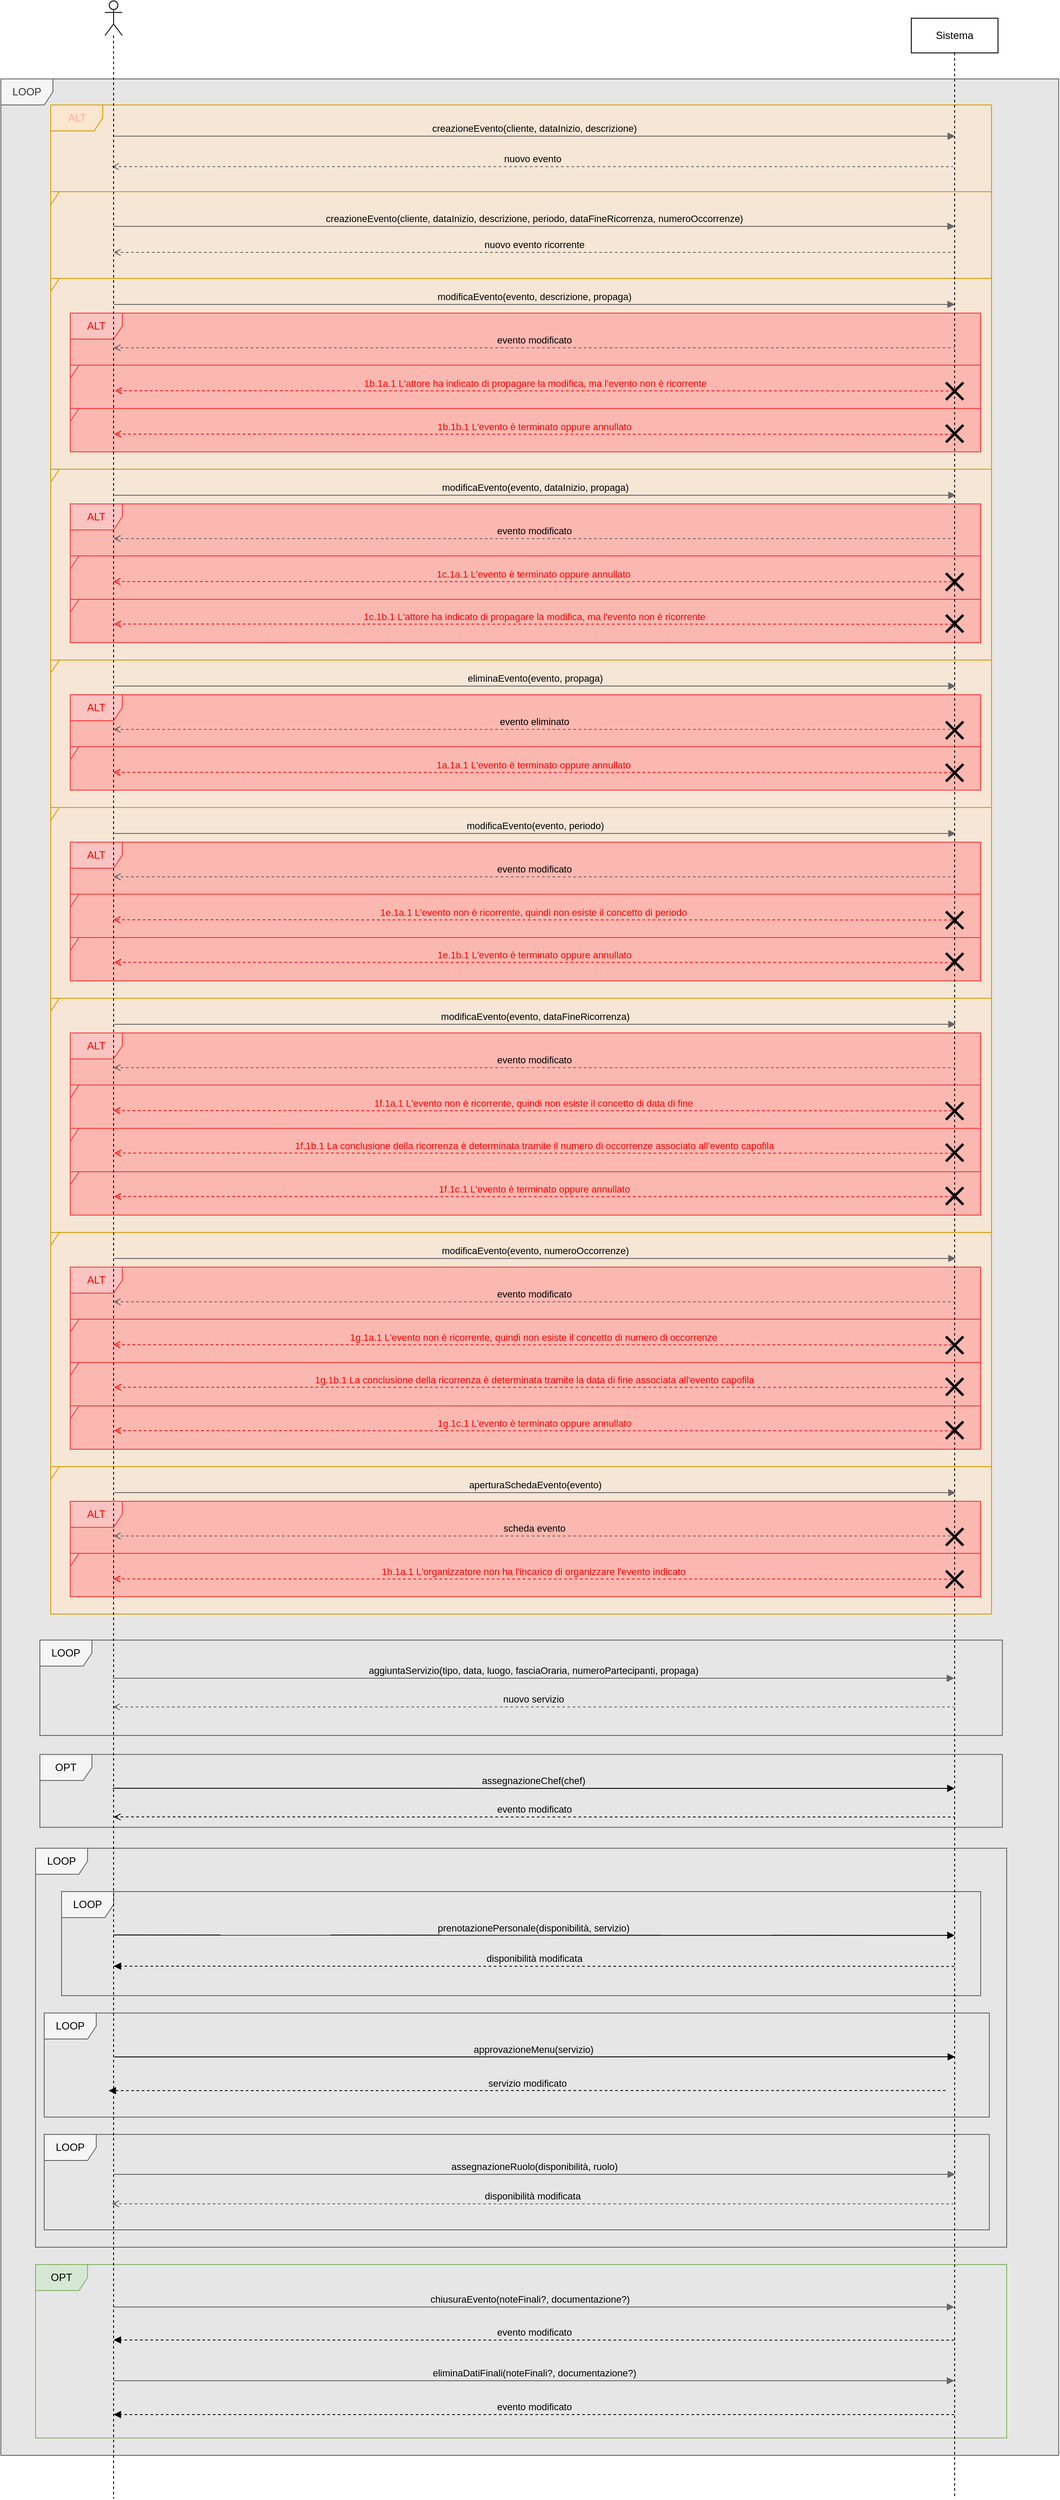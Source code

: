 <mxfile version="18.0.6" type="device"><diagram name="Page-1" id="f5A6CDPiya6YqWZAvQuT"><mxGraphModel dx="2253" dy="791" grid="1" gridSize="10" guides="1" tooltips="1" connect="1" arrows="1" fold="1" page="1" pageScale="1" pageWidth="827" pageHeight="1169" math="0" shadow="0"><root><mxCell id="0"/><mxCell id="1" parent="0"/><mxCell id="V9Zji4bQbhxNTY3Ddyu--33" value="LOOP" style="shape=umlFrame;whiteSpace=wrap;html=1;pointerEvents=0;fillColor=#F5F5F5;strokeColor=#666666;fontColor=#333333;swimlaneFillColor=#E6E6E6;" parent="1" vertex="1"><mxGeometry x="-340" y="260" width="1220" height="2740" as="geometry"/></mxCell><mxCell id="V9Zji4bQbhxNTY3Ddyu--34" value="" style="group" parent="1" vertex="1" connectable="0"><mxGeometry x="-275" y="270" width="1060" height="88.081" as="geometry"/></mxCell><mxCell id="V9Zji4bQbhxNTY3Ddyu--35" value="LOOP" style="shape=umlFrame;whiteSpace=wrap;html=1;pointerEvents=0;fillColor=#F5F5F5;strokeColor=#666666;swimlaneFillColor=#E6E6E6;" parent="1" vertex="1"><mxGeometry x="-300" y="2300" width="1120" height="460" as="geometry"/></mxCell><mxCell id="V9Zji4bQbhxNTY3Ddyu--36" value="" style="group" parent="1" vertex="1" connectable="0"><mxGeometry x="-295" y="2060" width="1110" height="110" as="geometry"/></mxCell><mxCell id="V9Zji4bQbhxNTY3Ddyu--37" value="LOOP" style="shape=umlFrame;whiteSpace=wrap;html=1;pointerEvents=0;fillColor=#F5F5F5;strokeColor=#666666;swimlaneFillColor=#E6E6E6;gradientColor=none;shadow=0;" parent="V9Zji4bQbhxNTY3Ddyu--36" vertex="1"><mxGeometry width="1110" height="110" as="geometry"/></mxCell><mxCell id="V9Zji4bQbhxNTY3Ddyu--38" value="LOOP" style="shape=umlFrame;whiteSpace=wrap;html=1;pointerEvents=0;fillColor=#F5F5F5;strokeColor=#666666;" parent="1" vertex="1"><mxGeometry x="-270" y="2350" width="1060" height="120" as="geometry"/></mxCell><mxCell id="V9Zji4bQbhxNTY3Ddyu--39" value="OPT" style="shape=umlFrame;whiteSpace=wrap;html=1;pointerEvents=0;fillColor=#F5F5F5;strokeColor=#666666;swimlaneFillColor=#E6E6E6;" parent="1" vertex="1"><mxGeometry x="-295" y="2191.92" width="1110" height="84" as="geometry"/></mxCell><mxCell id="V9Zji4bQbhxNTY3Ddyu--40" value="OPT" style="shape=umlFrame;whiteSpace=wrap;html=1;pointerEvents=0;fillColor=#D5E8D4;strokeColor=#82B366;swimlaneFillColor=none;" parent="1" vertex="1"><mxGeometry x="-300" y="2780" width="1120" height="200" as="geometry"/></mxCell><mxCell id="V9Zji4bQbhxNTY3Ddyu--41" value="LOOP" style="shape=umlFrame;whiteSpace=wrap;html=1;pointerEvents=0;fillColor=#F5F5F5;strokeColor=#666666;swimlaneFillColor=#E6E6E6;" parent="1" vertex="1"><mxGeometry x="-290" y="2490" width="1090" height="120" as="geometry"/></mxCell><mxCell id="V9Zji4bQbhxNTY3Ddyu--42" value="approvazioneMenu(servizio)" style="html=1;verticalAlign=bottom;endArrow=block;edgeStyle=elbowEdgeStyle;elbow=vertical;curved=0;rounded=0;labelBackgroundColor=none;exitX=0.5;exitY=0.483;exitDx=0;exitDy=0;exitPerimeter=0;" parent="1" edge="1"><mxGeometry x="-0.003" relative="1" as="geometry"><mxPoint x="-209" y="2540.65" as="sourcePoint"/><Array as="points"/><mxPoint x="760.5" y="2539.999" as="targetPoint"/><mxPoint as="offset"/></mxGeometry></mxCell><mxCell id="V9Zji4bQbhxNTY3Ddyu--43" value="servizio modificato" style="html=1;verticalAlign=bottom;endArrow=block;edgeStyle=elbowEdgeStyle;elbow=vertical;curved=0;rounded=0;labelBackgroundColor=none;dashed=1;" parent="1" edge="1"><mxGeometry relative="1" as="geometry"><mxPoint x="749.455" y="2579.364" as="sourcePoint"/><mxPoint x="-215.833" y="2579.333" as="targetPoint"/><Array as="points"/></mxGeometry></mxCell><mxCell id="V9Zji4bQbhxNTY3Ddyu--44" value="LOOP" style="shape=umlFrame;whiteSpace=wrap;html=1;pointerEvents=0;fillColor=#F5F5F5;strokeColor=#666666;swimlaneFillColor=#E6E6E6;" parent="1" vertex="1"><mxGeometry x="-290" y="2630" width="1090" height="110" as="geometry"/></mxCell><mxCell id="V9Zji4bQbhxNTY3Ddyu--45" value="disponibilità modificata" style="html=1;verticalAlign=bottom;endArrow=none;edgeStyle=elbowEdgeStyle;elbow=vertical;curved=0;rounded=0;startArrow=open;startFill=0;endFill=0;movable=1;resizable=1;rotatable=1;deletable=1;editable=1;locked=0;connectable=1;dashed=1;labelBackgroundColor=none;strokeColor=#666666;" parent="1" edge="1"><mxGeometry width="80" relative="1" as="geometry"><mxPoint x="-211.833" y="2710.004" as="sourcePoint"/><mxPoint x="758.5" y="2710.004" as="targetPoint"/><Array as="points"><mxPoint x="269.283" y="2710.004"/></Array></mxGeometry></mxCell><mxCell id="V9Zji4bQbhxNTY3Ddyu--46" value="ALT" style="shape=umlFrame;whiteSpace=wrap;html=1;fontColor=#FFA89E;swimlaneFillColor=#FFE6CC;fillColor=#ffe6cc;strokeColor=#d79b00;fillOpacity=60;" parent="1" vertex="1"><mxGeometry x="-282.5" y="290" width="1085" height="100" as="geometry"/></mxCell><mxCell id="V9Zji4bQbhxNTY3Ddyu--47" value="" style="shape=umlFrame;whiteSpace=wrap;html=1;fontColor=#FFA89E;swimlaneFillColor=#FFE6CC;fillColor=#ffe6cc;strokeColor=#d79b00;fillOpacity=60;width=10;height=15;" parent="1" vertex="1"><mxGeometry x="-282.5" y="390" width="1085" height="100" as="geometry"/></mxCell><mxCell id="V9Zji4bQbhxNTY3Ddyu--48" value="chiusuraEvento(noteFinali?, documentazione?)" style="html=1;verticalAlign=bottom;endArrow=block;edgeStyle=elbowEdgeStyle;elbow=vertical;curved=0;rounded=0;movable=1;resizable=1;rotatable=1;deletable=1;editable=1;locked=0;connectable=1;strokeColor=#666666;labelBackgroundColor=none;" parent="1" edge="1"><mxGeometry x="-0.01" width="80" relative="1" as="geometry"><mxPoint x="-210" y="2829.0" as="sourcePoint"/><mxPoint x="759.5" y="2829.25" as="targetPoint"/><mxPoint as="offset"/></mxGeometry></mxCell><mxCell id="V9Zji4bQbhxNTY3Ddyu--49" value="eliminaDatiFinali(noteFinali?, documentazione?)" style="html=1;verticalAlign=bottom;endArrow=block;edgeStyle=elbowEdgeStyle;elbow=vertical;curved=0;rounded=0;movable=1;resizable=1;rotatable=1;deletable=1;editable=1;locked=0;connectable=1;strokeColor=#666666;labelBackgroundColor=none;" parent="1" edge="1"><mxGeometry width="80" relative="1" as="geometry"><mxPoint x="-210" y="2914.0" as="sourcePoint"/><mxPoint x="759.5" y="2914.25" as="targetPoint"/></mxGeometry></mxCell><mxCell id="V9Zji4bQbhxNTY3Ddyu--60" value="aggiuntaServizio(tipo, data, luogo, fasciaOraria, numeroPartecipanti, propaga)" style="html=1;verticalAlign=bottom;endArrow=block;edgeStyle=elbowEdgeStyle;elbow=vertical;curved=0;rounded=0;strokeColor=#666666;labelBackgroundColor=none;" parent="1" edge="1"><mxGeometry width="80" relative="1" as="geometry"><mxPoint x="-210.75" y="2104.04" as="sourcePoint"/><mxPoint x="759.5" y="2104.04" as="targetPoint"/><Array as="points"><mxPoint x="200" y="2104.04"/><mxPoint x="360" y="2082.02"/><mxPoint x="291.14" y="2126.061"/></Array></mxGeometry></mxCell><mxCell id="V9Zji4bQbhxNTY3Ddyu--61" value="nuovo servizio" style="html=1;verticalAlign=bottom;endArrow=none;edgeStyle=elbowEdgeStyle;elbow=vertical;curved=0;rounded=0;startArrow=open;startFill=0;endFill=0;dashed=1;labelBackgroundColor=none;strokeColor=#666666;" parent="1" edge="1"><mxGeometry width="80" relative="1" as="geometry"><mxPoint x="-210.75" y="2137.071" as="sourcePoint"/><mxPoint x="759.5" y="2137.071" as="targetPoint"/><Array as="points"><mxPoint x="190" y="2137.071"/><mxPoint x="260" y="2115.051"/></Array></mxGeometry></mxCell><mxCell id="V9Zji4bQbhxNTY3Ddyu--62" value="evento modificato" style="html=1;verticalAlign=bottom;endArrow=none;edgeStyle=elbowEdgeStyle;elbow=vertical;curved=0;rounded=0;startArrow=open;startFill=0;endFill=0;dashed=1;labelBackgroundColor=none;" parent="1" edge="1"><mxGeometry width="80" relative="1" as="geometry"><mxPoint x="-210" y="2263.92" as="sourcePoint"/><mxPoint x="760" y="2263.925" as="targetPoint"/><Array as="points"><mxPoint x="270" y="2263.985"/></Array></mxGeometry></mxCell><mxCell id="V9Zji4bQbhxNTY3Ddyu--63" value="assegnazioneChef(chef)" style="html=1;verticalAlign=bottom;endArrow=block;edgeStyle=elbowEdgeStyle;elbow=vertical;curved=0;rounded=0;labelBackgroundColor=none;" parent="1" edge="1"><mxGeometry x="-0.0" width="80" relative="1" as="geometry"><mxPoint x="-211" y="2230.92" as="sourcePoint"/><mxPoint x="760" y="2230.92" as="targetPoint"/><Array as="points"><mxPoint x="360" y="2230.955"/><mxPoint x="291.14" y="2274.996"/></Array><mxPoint as="offset"/></mxGeometry></mxCell><mxCell id="V9Zji4bQbhxNTY3Ddyu--66" value="prenotazionePersonale(disponibilità, servizio)" style="html=1;verticalAlign=bottom;endArrow=block;edgeStyle=elbowEdgeStyle;elbow=vertical;curved=0;rounded=0;labelBackgroundColor=none;" parent="1" edge="1"><mxGeometry x="-0.003" relative="1" as="geometry"><mxPoint x="-210" y="2400.0" as="sourcePoint"/><Array as="points"/><mxPoint x="760" y="2401" as="targetPoint"/><mxPoint as="offset"/></mxGeometry></mxCell><mxCell id="V9Zji4bQbhxNTY3Ddyu--67" value="disponibilità modificata" style="html=1;verticalAlign=bottom;endArrow=block;edgeStyle=elbowEdgeStyle;elbow=vertical;curved=0;rounded=0;labelBackgroundColor=none;dashed=1;" parent="1" edge="1"><mxGeometry relative="1" as="geometry"><mxPoint x="759.5" y="2436.193" as="sourcePoint"/><mxPoint x="-209.902" y="2436.0" as="targetPoint"/></mxGeometry></mxCell><mxCell id="V9Zji4bQbhxNTY3Ddyu--68" value="assegnazioneRuolo(disponibilità, ruolo)" style="html=1;verticalAlign=bottom;endArrow=block;edgeStyle=elbowEdgeStyle;elbow=vertical;curved=0;rounded=0;movable=1;resizable=1;rotatable=1;deletable=1;editable=1;locked=0;connectable=1;strokeColor=#666666;labelBackgroundColor=none;" parent="1" edge="1"><mxGeometry width="80" relative="1" as="geometry"><mxPoint x="-209.75" y="2676.04" as="sourcePoint"/><mxPoint x="760.5" y="2676.04" as="targetPoint"/><Array as="points"><mxPoint x="363.83" y="2676.04"/><mxPoint x="293.021" y="2722.08"/></Array></mxGeometry></mxCell><mxCell id="V9Zji4bQbhxNTY3Ddyu--70" value="creazioneEvento(cliente, dataInizio, descrizione)" style="html=1;verticalAlign=bottom;endArrow=block;edgeStyle=elbowEdgeStyle;elbow=vertical;curved=0;rounded=0;strokeColor=#666666;labelBackgroundColor=none;" parent="1" edge="1"><mxGeometry width="80" relative="1" as="geometry"><mxPoint x="-209.75" y="326.03" as="sourcePoint"/><mxPoint x="760.5" y="326.03" as="targetPoint"/><Array as="points"><mxPoint x="486" y="326.03"/><mxPoint x="-224" y="293"/></Array></mxGeometry></mxCell><mxCell id="V9Zji4bQbhxNTY3Ddyu--71" value="nuovo evento" style="html=1;verticalAlign=bottom;endArrow=none;edgeStyle=elbowEdgeStyle;elbow=vertical;curved=0;rounded=0;startArrow=open;startFill=0;endFill=0;dashed=1;strokeColor=#666666;labelBackgroundColor=none;" parent="1" edge="1"><mxGeometry width="80" relative="1" as="geometry"><mxPoint x="-212.12" y="361.081" as="sourcePoint"/><mxPoint x="758.13" y="361.081" as="targetPoint"/><Array as="points"><mxPoint x="483.63" y="361.081"/><mxPoint x="273.63" y="339.06"/></Array></mxGeometry></mxCell><mxCell id="V9Zji4bQbhxNTY3Ddyu--73" value="evento modificato" style="html=1;verticalAlign=bottom;endArrow=block;edgeStyle=elbowEdgeStyle;elbow=vertical;curved=0;rounded=0;labelBackgroundColor=none;dashed=1;" parent="1" edge="1"><mxGeometry relative="1" as="geometry"><mxPoint x="759.5" y="2867.25" as="sourcePoint"/><mxPoint x="-210" y="2867" as="targetPoint"/></mxGeometry></mxCell><mxCell id="V9Zji4bQbhxNTY3Ddyu--74" value="evento modificato" style="html=1;verticalAlign=bottom;endArrow=block;edgeStyle=elbowEdgeStyle;elbow=vertical;curved=0;rounded=0;labelBackgroundColor=none;dashed=1;" parent="1" edge="1"><mxGeometry relative="1" as="geometry"><mxPoint x="759.5" y="2953" as="sourcePoint"/><mxPoint x="-210" y="2953.25" as="targetPoint"/><Array as="points"><mxPoint x="730" y="2953"/></Array></mxGeometry></mxCell><mxCell id="V9Zji4bQbhxNTY3Ddyu--75" value="creazioneEvento(cliente, dataInizio, descrizione, periodo, dataFineRicorrenza, numeroOccorrenze)" style="html=1;verticalAlign=bottom;endArrow=block;edgeStyle=elbowEdgeStyle;elbow=vertical;curved=0;rounded=0;strokeColor=#666666;labelBackgroundColor=none;" parent="1" edge="1"><mxGeometry width="80" relative="1" as="geometry"><mxPoint x="-210" y="430.0" as="sourcePoint"/><mxPoint x="760.25" y="430.0" as="targetPoint"/><Array as="points"><mxPoint x="485.75" y="430.0"/><mxPoint x="-224.25" y="396.97"/></Array></mxGeometry></mxCell><mxCell id="V9Zji4bQbhxNTY3Ddyu--76" value="nuovo evento ricorrente" style="html=1;verticalAlign=bottom;endArrow=none;edgeStyle=elbowEdgeStyle;elbow=vertical;curved=0;rounded=0;startArrow=open;startFill=0;endFill=0;dashed=1;strokeColor=#666666;labelBackgroundColor=none;" parent="1" edge="1"><mxGeometry width="80" relative="1" as="geometry"><mxPoint x="-210.0" y="460.001" as="sourcePoint"/><mxPoint x="760.25" y="460.001" as="targetPoint"/><Array as="points"><mxPoint x="485.75" y="460.001"/><mxPoint x="275.75" y="437.98"/></Array></mxGeometry></mxCell><mxCell id="V9Zji4bQbhxNTY3Ddyu--77" value="" style="shape=umlFrame;whiteSpace=wrap;html=1;fontColor=#FFA89E;swimlaneFillColor=#FFE6CC;fillColor=#ffe6cc;strokeColor=#d79b00;fillOpacity=60;width=10;height=15;" parent="1" vertex="1"><mxGeometry x="-282.5" y="490" width="1085" height="220" as="geometry"/></mxCell><mxCell id="V9Zji4bQbhxNTY3Ddyu--78" value="modificaEvento(evento, descrizione, propaga)" style="html=1;verticalAlign=bottom;endArrow=block;edgeStyle=elbowEdgeStyle;elbow=vertical;curved=0;rounded=0;strokeColor=#666666;labelBackgroundColor=none;" parent="1" edge="1"><mxGeometry width="80" relative="1" as="geometry"><mxPoint x="-210.0" y="520.0" as="sourcePoint"/><mxPoint x="760.25" y="520.0" as="targetPoint"/><Array as="points"><mxPoint x="485.75" y="520.0"/><mxPoint x="-224.25" y="486.97"/></Array></mxGeometry></mxCell><mxCell id="V9Zji4bQbhxNTY3Ddyu--50" value="" style="group" parent="1" vertex="1" connectable="0"><mxGeometry x="-260" y="530" width="1050" height="110" as="geometry"/></mxCell><mxCell id="V9Zji4bQbhxNTY3Ddyu--51" value="ALT" style="shape=umlFrame;whiteSpace=wrap;html=1;swimlaneFillColor=#FF9999;fillColor=#f8cecc;strokeColor=#FF3333;fillOpacity=60;fontColor=#FF0000;" parent="V9Zji4bQbhxNTY3Ddyu--50" vertex="1"><mxGeometry width="1050" height="60" as="geometry"/></mxCell><mxCell id="V9Zji4bQbhxNTY3Ddyu--53" value="" style="shape=umlFrame;whiteSpace=wrap;html=1;swimlaneFillColor=#FF9999;fillColor=#f8cecc;strokeColor=#FF3333;fillOpacity=60;fontColor=#FF0000;width=10;height=15;" parent="V9Zji4bQbhxNTY3Ddyu--50" vertex="1"><mxGeometry y="60" width="1050" height="50" as="geometry"/></mxCell><mxCell id="V9Zji4bQbhxNTY3Ddyu--79" value="evento modificato" style="html=1;verticalAlign=bottom;endArrow=none;edgeStyle=elbowEdgeStyle;elbow=vertical;curved=0;rounded=0;startArrow=open;startFill=0;endFill=0;dashed=1;strokeColor=#666666;labelBackgroundColor=none;" parent="V9Zji4bQbhxNTY3Ddyu--50" edge="1"><mxGeometry width="80" relative="1" as="geometry"><mxPoint x="50.0" y="40.001" as="sourcePoint"/><mxPoint x="1020.25" y="40.001" as="targetPoint"/><Array as="points"><mxPoint x="745.75" y="40.001"/><mxPoint x="535.75" y="17.98"/></Array></mxGeometry></mxCell><mxCell id="V9Zji4bQbhxNTY3Ddyu--59" value="" style="shape=umlDestroy;whiteSpace=wrap;html=1;strokeWidth=3;targetShapes=umlLifeline;" parent="V9Zji4bQbhxNTY3Ddyu--50" vertex="1"><mxGeometry x="1010" y="80" width="20" height="20" as="geometry"/></mxCell><mxCell id="V9Zji4bQbhxNTY3Ddyu--81" value="1b.1a.1 L'attore ha indicato di propagare la modifica, ma l'evento non è ricorrente" style="html=1;verticalAlign=bottom;endArrow=open;edgeStyle=elbowEdgeStyle;elbow=vertical;curved=0;rounded=0;labelBackgroundColor=none;dashed=1;strokeColor=#FF0000;fontColor=#FF0000;endFill=0;exitX=0.343;exitY=0.536;exitDx=0;exitDy=0;exitPerimeter=0;" parent="1" edge="1"><mxGeometry relative="1" as="geometry"><mxPoint x="758.86" y="619.72" as="sourcePoint"/><mxPoint x="-208.3" y="619.6" as="targetPoint"/></mxGeometry></mxCell><mxCell id="V9Zji4bQbhxNTY3Ddyu--82" value="" style="shape=umlFrame;whiteSpace=wrap;html=1;swimlaneFillColor=#FF9999;fillColor=#f8cecc;strokeColor=#FF3333;fillOpacity=60;fontColor=#FF0000;width=10;height=15;" parent="1" vertex="1"><mxGeometry x="-260" y="640" width="1050" height="50" as="geometry"/></mxCell><mxCell id="V9Zji4bQbhxNTY3Ddyu--83" value="1b.1b.1 L'evento è terminato oppure annullato" style="html=1;verticalAlign=bottom;endArrow=open;edgeStyle=elbowEdgeStyle;elbow=vertical;curved=0;rounded=0;labelBackgroundColor=none;dashed=1;strokeColor=#FF0000;fontColor=#FF0000;endFill=0;exitX=0.343;exitY=0.536;exitDx=0;exitDy=0;exitPerimeter=0;" parent="1" edge="1"><mxGeometry relative="1" as="geometry"><mxPoint x="757.86" y="669.72" as="sourcePoint"/><mxPoint x="-209.3" y="669.6" as="targetPoint"/></mxGeometry></mxCell><mxCell id="V9Zji4bQbhxNTY3Ddyu--84" value="" style="shape=umlFrame;whiteSpace=wrap;html=1;fontColor=#FFA89E;swimlaneFillColor=#FFE6CC;fillColor=#ffe6cc;strokeColor=#d79b00;fillOpacity=60;width=10;height=15;" parent="1" vertex="1"><mxGeometry x="-282.5" y="710" width="1085" height="220" as="geometry"/></mxCell><mxCell id="V9Zji4bQbhxNTY3Ddyu--85" value="modificaEvento(evento, dataInizio, propaga)" style="html=1;verticalAlign=bottom;endArrow=block;edgeStyle=elbowEdgeStyle;elbow=vertical;curved=0;rounded=0;strokeColor=#666666;labelBackgroundColor=none;" parent="1" edge="1"><mxGeometry width="80" relative="1" as="geometry"><mxPoint x="-209.0" y="740.0" as="sourcePoint"/><mxPoint x="761.25" y="740.0" as="targetPoint"/><Array as="points"><mxPoint x="486.75" y="740.0"/><mxPoint x="-223.25" y="706.97"/></Array></mxGeometry></mxCell><mxCell id="V9Zji4bQbhxNTY3Ddyu--86" value="" style="group" parent="1" vertex="1" connectable="0"><mxGeometry x="-260" y="750" width="1050" height="110" as="geometry"/></mxCell><mxCell id="V9Zji4bQbhxNTY3Ddyu--87" value="ALT" style="shape=umlFrame;whiteSpace=wrap;html=1;swimlaneFillColor=#FF9999;fillColor=#f8cecc;strokeColor=#FF3333;fillOpacity=60;fontColor=#FF0000;" parent="V9Zji4bQbhxNTY3Ddyu--86" vertex="1"><mxGeometry width="1050" height="60" as="geometry"/></mxCell><mxCell id="V9Zji4bQbhxNTY3Ddyu--88" value="" style="shape=umlFrame;whiteSpace=wrap;html=1;swimlaneFillColor=#FF9999;fillColor=#f8cecc;strokeColor=#FF3333;fillOpacity=60;fontColor=#FF0000;width=10;height=15;" parent="V9Zji4bQbhxNTY3Ddyu--86" vertex="1"><mxGeometry y="60" width="1050" height="50" as="geometry"/></mxCell><mxCell id="V9Zji4bQbhxNTY3Ddyu--89" value="evento modificato" style="html=1;verticalAlign=bottom;endArrow=none;edgeStyle=elbowEdgeStyle;elbow=vertical;curved=0;rounded=0;startArrow=open;startFill=0;endFill=0;dashed=1;strokeColor=#666666;labelBackgroundColor=none;" parent="V9Zji4bQbhxNTY3Ddyu--86" edge="1"><mxGeometry width="80" relative="1" as="geometry"><mxPoint x="50.0" y="40.001" as="sourcePoint"/><mxPoint x="1020.25" y="40.001" as="targetPoint"/><Array as="points"><mxPoint x="745.75" y="40.001"/><mxPoint x="535.75" y="17.98"/></Array></mxGeometry></mxCell><mxCell id="V9Zji4bQbhxNTY3Ddyu--91" value="" style="shape=umlDestroy;whiteSpace=wrap;html=1;strokeWidth=3;targetShapes=umlLifeline;" parent="1" vertex="1"><mxGeometry x="750" y="659" width="20" height="20" as="geometry"/></mxCell><mxCell id="V9Zji4bQbhxNTY3Ddyu--92" value="1c.1a.1 L'evento è terminato oppure annullato" style="html=1;verticalAlign=bottom;endArrow=open;edgeStyle=elbowEdgeStyle;elbow=vertical;curved=0;rounded=0;labelBackgroundColor=none;dashed=1;strokeColor=#FF0000;fontColor=#FF0000;endFill=0;exitX=0.343;exitY=0.536;exitDx=0;exitDy=0;exitPerimeter=0;" parent="1" edge="1"><mxGeometry relative="1" as="geometry"><mxPoint x="756.86" y="839.72" as="sourcePoint"/><mxPoint x="-210.3" y="839.6" as="targetPoint"/></mxGeometry></mxCell><mxCell id="V9Zji4bQbhxNTY3Ddyu--93" value="" style="shape=umlFrame;whiteSpace=wrap;html=1;swimlaneFillColor=#FF9999;fillColor=#f8cecc;strokeColor=#FF3333;fillOpacity=60;fontColor=#FF0000;width=10;height=15;" parent="1" vertex="1"><mxGeometry x="-260" y="860" width="1050" height="50" as="geometry"/></mxCell><mxCell id="V9Zji4bQbhxNTY3Ddyu--94" value="1c.1b.1 L'attore ha indicato di propagare la modifica, ma l'evento non è ricorrente" style="html=1;verticalAlign=bottom;endArrow=open;edgeStyle=elbowEdgeStyle;elbow=vertical;curved=0;rounded=0;labelBackgroundColor=none;dashed=1;strokeColor=#FF0000;fontColor=#FF0000;endFill=0;exitX=0.343;exitY=0.536;exitDx=0;exitDy=0;exitPerimeter=0;" parent="1" edge="1"><mxGeometry relative="1" as="geometry"><mxPoint x="757.86" y="888.72" as="sourcePoint"/><mxPoint x="-209.3" y="888.6" as="targetPoint"/></mxGeometry></mxCell><mxCell id="V9Zji4bQbhxNTY3Ddyu--95" value="" style="shape=umlFrame;whiteSpace=wrap;html=1;fontColor=#FFA89E;swimlaneFillColor=#FFE6CC;fillColor=#ffe6cc;strokeColor=#d79b00;fillOpacity=60;width=10;height=15;" parent="1" vertex="1"><mxGeometry x="-282.5" y="930" width="1085" height="170" as="geometry"/></mxCell><mxCell id="V9Zji4bQbhxNTY3Ddyu--96" value="eliminaEvento(evento, propaga)" style="html=1;verticalAlign=bottom;endArrow=block;edgeStyle=elbowEdgeStyle;elbow=vertical;curved=0;rounded=0;strokeColor=#666666;labelBackgroundColor=none;" parent="1" edge="1"><mxGeometry width="80" relative="1" as="geometry"><mxPoint x="-209.0" y="960.0" as="sourcePoint"/><mxPoint x="761.25" y="960.0" as="targetPoint"/><Array as="points"><mxPoint x="486.75" y="960.0"/><mxPoint x="-223.25" y="926.97"/></Array></mxGeometry></mxCell><mxCell id="V9Zji4bQbhxNTY3Ddyu--97" value="" style="group" parent="1" vertex="1" connectable="0"><mxGeometry x="-260" y="970" width="1050" height="110" as="geometry"/></mxCell><mxCell id="V9Zji4bQbhxNTY3Ddyu--98" value="ALT" style="shape=umlFrame;whiteSpace=wrap;html=1;swimlaneFillColor=#FF9999;fillColor=#f8cecc;strokeColor=#FF3333;fillOpacity=60;fontColor=#FF0000;" parent="V9Zji4bQbhxNTY3Ddyu--97" vertex="1"><mxGeometry width="1050" height="60" as="geometry"/></mxCell><mxCell id="V9Zji4bQbhxNTY3Ddyu--99" value="" style="shape=umlFrame;whiteSpace=wrap;html=1;swimlaneFillColor=#FF9999;fillColor=#f8cecc;strokeColor=#FF3333;fillOpacity=60;fontColor=#FF0000;width=10;height=15;" parent="V9Zji4bQbhxNTY3Ddyu--97" vertex="1"><mxGeometry y="60" width="1050" height="50" as="geometry"/></mxCell><mxCell id="V9Zji4bQbhxNTY3Ddyu--100" value="evento eliminato" style="html=1;verticalAlign=bottom;endArrow=none;edgeStyle=elbowEdgeStyle;elbow=vertical;curved=0;rounded=0;startArrow=open;startFill=0;endFill=0;dashed=1;strokeColor=#666666;labelBackgroundColor=none;" parent="V9Zji4bQbhxNTY3Ddyu--97" edge="1"><mxGeometry width="80" relative="1" as="geometry"><mxPoint x="50.0" y="40.001" as="sourcePoint"/><mxPoint x="1020.25" y="40.001" as="targetPoint"/><Array as="points"><mxPoint x="745.75" y="40.001"/><mxPoint x="535.75" y="17.98"/></Array></mxGeometry></mxCell><mxCell id="V9Zji4bQbhxNTY3Ddyu--101" value="" style="shape=umlDestroy;whiteSpace=wrap;html=1;strokeWidth=3;targetShapes=umlLifeline;" parent="V9Zji4bQbhxNTY3Ddyu--97" vertex="1"><mxGeometry x="1010" y="80" width="20" height="20" as="geometry"/></mxCell><mxCell id="V9Zji4bQbhxNTY3Ddyu--102" value="1a.1a.1 L'evento è terminato oppure annullato" style="html=1;verticalAlign=bottom;endArrow=open;edgeStyle=elbowEdgeStyle;elbow=vertical;curved=0;rounded=0;labelBackgroundColor=none;dashed=1;strokeColor=#FF0000;fontColor=#FF0000;endFill=0;exitX=0.343;exitY=0.536;exitDx=0;exitDy=0;exitPerimeter=0;" parent="1" edge="1"><mxGeometry relative="1" as="geometry"><mxPoint x="756.86" y="1059.72" as="sourcePoint"/><mxPoint x="-210.3" y="1059.6" as="targetPoint"/></mxGeometry></mxCell><mxCell id="V9Zji4bQbhxNTY3Ddyu--105" value="" style="shape=umlDestroy;whiteSpace=wrap;html=1;strokeWidth=3;targetShapes=umlLifeline;" parent="1" vertex="1"><mxGeometry x="750" y="878" width="20" height="20" as="geometry"/></mxCell><mxCell id="V9Zji4bQbhxNTY3Ddyu--106" value="" style="shape=umlDestroy;whiteSpace=wrap;html=1;strokeWidth=3;targetShapes=umlLifeline;" parent="1" vertex="1"><mxGeometry x="750" y="1001" width="20" height="20" as="geometry"/></mxCell><mxCell id="V9Zji4bQbhxNTY3Ddyu--107" value="" style="shape=umlFrame;whiteSpace=wrap;html=1;fontColor=#FFA89E;swimlaneFillColor=#FFE6CC;fillColor=#ffe6cc;strokeColor=#d79b00;fillOpacity=60;width=10;height=15;" parent="1" vertex="1"><mxGeometry x="-282.5" y="1100" width="1085" height="220" as="geometry"/></mxCell><mxCell id="V9Zji4bQbhxNTY3Ddyu--108" value="modificaEvento(evento, periodo)" style="html=1;verticalAlign=bottom;endArrow=block;edgeStyle=elbowEdgeStyle;elbow=vertical;curved=0;rounded=0;strokeColor=#666666;labelBackgroundColor=none;" parent="1" edge="1"><mxGeometry width="80" relative="1" as="geometry"><mxPoint x="-209.0" y="1130.0" as="sourcePoint"/><mxPoint x="761.25" y="1130.0" as="targetPoint"/><Array as="points"><mxPoint x="486.75" y="1130.0"/><mxPoint x="-223.25" y="1096.97"/></Array></mxGeometry></mxCell><mxCell id="V9Zji4bQbhxNTY3Ddyu--109" value="" style="group" parent="1" vertex="1" connectable="0"><mxGeometry x="-260" y="1140" width="1050" height="110" as="geometry"/></mxCell><mxCell id="V9Zji4bQbhxNTY3Ddyu--110" value="ALT" style="shape=umlFrame;whiteSpace=wrap;html=1;swimlaneFillColor=#FF9999;fillColor=#f8cecc;strokeColor=#FF3333;fillOpacity=60;fontColor=#FF0000;" parent="V9Zji4bQbhxNTY3Ddyu--109" vertex="1"><mxGeometry width="1050" height="60" as="geometry"/></mxCell><mxCell id="V9Zji4bQbhxNTY3Ddyu--111" value="" style="shape=umlFrame;whiteSpace=wrap;html=1;swimlaneFillColor=#FF9999;fillColor=#f8cecc;strokeColor=#FF3333;fillOpacity=60;fontColor=#FF0000;width=10;height=15;" parent="V9Zji4bQbhxNTY3Ddyu--109" vertex="1"><mxGeometry y="60" width="1050" height="50" as="geometry"/></mxCell><mxCell id="V9Zji4bQbhxNTY3Ddyu--112" value="evento modificato" style="html=1;verticalAlign=bottom;endArrow=none;edgeStyle=elbowEdgeStyle;elbow=vertical;curved=0;rounded=0;startArrow=open;startFill=0;endFill=0;dashed=1;strokeColor=#666666;labelBackgroundColor=none;" parent="V9Zji4bQbhxNTY3Ddyu--109" edge="1"><mxGeometry width="80" relative="1" as="geometry"><mxPoint x="50.0" y="40.001" as="sourcePoint"/><mxPoint x="1020.25" y="40.001" as="targetPoint"/><Array as="points"><mxPoint x="745.75" y="40.001"/><mxPoint x="535.75" y="17.98"/></Array></mxGeometry></mxCell><mxCell id="V9Zji4bQbhxNTY3Ddyu--113" value="" style="shape=umlDestroy;whiteSpace=wrap;html=1;strokeWidth=3;targetShapes=umlLifeline;" parent="V9Zji4bQbhxNTY3Ddyu--109" vertex="1"><mxGeometry x="1010" y="80" width="20" height="20" as="geometry"/></mxCell><mxCell id="V9Zji4bQbhxNTY3Ddyu--114" value="1e.1a.1 L'evento non è ricorrente, quindi non esiste il concetto di periodo" style="html=1;verticalAlign=bottom;endArrow=open;edgeStyle=elbowEdgeStyle;elbow=vertical;curved=0;rounded=0;labelBackgroundColor=none;dashed=1;strokeColor=#FF0000;fontColor=#FF0000;endFill=0;exitX=0.343;exitY=0.536;exitDx=0;exitDy=0;exitPerimeter=0;" parent="1" edge="1"><mxGeometry relative="1" as="geometry"><mxPoint x="756.86" y="1229.72" as="sourcePoint"/><mxPoint x="-210.3" y="1229.6" as="targetPoint"/></mxGeometry></mxCell><mxCell id="V9Zji4bQbhxNTY3Ddyu--115" value="" style="shape=umlFrame;whiteSpace=wrap;html=1;swimlaneFillColor=#FF9999;fillColor=#f8cecc;strokeColor=#FF3333;fillOpacity=60;fontColor=#FF0000;width=10;height=15;" parent="1" vertex="1"><mxGeometry x="-260" y="1250" width="1050" height="50" as="geometry"/></mxCell><mxCell id="V9Zji4bQbhxNTY3Ddyu--116" value="1e.1b.1 L'evento è terminato oppure annullato" style="html=1;verticalAlign=bottom;endArrow=open;edgeStyle=elbowEdgeStyle;elbow=vertical;curved=0;rounded=0;labelBackgroundColor=none;dashed=1;strokeColor=#FF0000;fontColor=#FF0000;endFill=0;exitX=0.343;exitY=0.536;exitDx=0;exitDy=0;exitPerimeter=0;" parent="1" edge="1"><mxGeometry relative="1" as="geometry"><mxPoint x="757.86" y="1278.72" as="sourcePoint"/><mxPoint x="-209.3" y="1278.6" as="targetPoint"/></mxGeometry></mxCell><mxCell id="V9Zji4bQbhxNTY3Ddyu--117" value="" style="shape=umlDestroy;whiteSpace=wrap;html=1;strokeWidth=3;targetShapes=umlLifeline;" parent="1" vertex="1"><mxGeometry x="750" y="1268" width="20" height="20" as="geometry"/></mxCell><mxCell id="V9Zji4bQbhxNTY3Ddyu--118" value="" style="shape=umlFrame;whiteSpace=wrap;html=1;fontColor=#FFA89E;swimlaneFillColor=#FFE6CC;fillColor=#ffe6cc;strokeColor=#d79b00;fillOpacity=60;width=10;height=15;" parent="1" vertex="1"><mxGeometry x="-282.5" y="1320" width="1085" height="270" as="geometry"/></mxCell><mxCell id="V9Zji4bQbhxNTY3Ddyu--119" value="modificaEvento(evento, dataFineRicorrenza)" style="html=1;verticalAlign=bottom;endArrow=block;edgeStyle=elbowEdgeStyle;elbow=vertical;curved=0;rounded=0;strokeColor=#666666;labelBackgroundColor=none;" parent="1" edge="1"><mxGeometry width="80" relative="1" as="geometry"><mxPoint x="-209.0" y="1350.0" as="sourcePoint"/><mxPoint x="761.25" y="1350.0" as="targetPoint"/><Array as="points"><mxPoint x="486.75" y="1350.0"/><mxPoint x="-223.25" y="1316.97"/></Array></mxGeometry></mxCell><mxCell id="V9Zji4bQbhxNTY3Ddyu--120" value="" style="group" parent="1" vertex="1" connectable="0"><mxGeometry x="-260" y="1360" width="1050" height="110" as="geometry"/></mxCell><mxCell id="V9Zji4bQbhxNTY3Ddyu--121" value="ALT" style="shape=umlFrame;whiteSpace=wrap;html=1;swimlaneFillColor=#FF9999;fillColor=#f8cecc;strokeColor=#FF3333;fillOpacity=60;fontColor=#FF0000;" parent="V9Zji4bQbhxNTY3Ddyu--120" vertex="1"><mxGeometry width="1050" height="60" as="geometry"/></mxCell><mxCell id="V9Zji4bQbhxNTY3Ddyu--122" value="" style="shape=umlFrame;whiteSpace=wrap;html=1;swimlaneFillColor=#FF9999;fillColor=#f8cecc;strokeColor=#FF3333;fillOpacity=60;fontColor=#FF0000;width=10;height=15;" parent="V9Zji4bQbhxNTY3Ddyu--120" vertex="1"><mxGeometry y="60" width="1050" height="50" as="geometry"/></mxCell><mxCell id="V9Zji4bQbhxNTY3Ddyu--123" value="evento modificato" style="html=1;verticalAlign=bottom;endArrow=none;edgeStyle=elbowEdgeStyle;elbow=vertical;curved=0;rounded=0;startArrow=open;startFill=0;endFill=0;dashed=1;strokeColor=#666666;labelBackgroundColor=none;" parent="V9Zji4bQbhxNTY3Ddyu--120" edge="1"><mxGeometry width="80" relative="1" as="geometry"><mxPoint x="50.0" y="40.001" as="sourcePoint"/><mxPoint x="1020.25" y="40.001" as="targetPoint"/><Array as="points"><mxPoint x="745.75" y="40.001"/><mxPoint x="535.75" y="17.98"/></Array></mxGeometry></mxCell><mxCell id="V9Zji4bQbhxNTY3Ddyu--124" value="" style="shape=umlDestroy;whiteSpace=wrap;html=1;strokeWidth=3;targetShapes=umlLifeline;" parent="V9Zji4bQbhxNTY3Ddyu--120" vertex="1"><mxGeometry x="1010" y="80" width="20" height="20" as="geometry"/></mxCell><mxCell id="V9Zji4bQbhxNTY3Ddyu--125" value="1f.1a.1 L'evento non è ricorrente, quindi non esiste il concetto di data di fine" style="html=1;verticalAlign=bottom;endArrow=open;edgeStyle=elbowEdgeStyle;elbow=vertical;curved=0;rounded=0;labelBackgroundColor=none;dashed=1;strokeColor=#FF0000;fontColor=#FF0000;endFill=0;exitX=0.343;exitY=0.536;exitDx=0;exitDy=0;exitPerimeter=0;" parent="1" edge="1"><mxGeometry relative="1" as="geometry"><mxPoint x="756.86" y="1449.72" as="sourcePoint"/><mxPoint x="-210.3" y="1449.6" as="targetPoint"/></mxGeometry></mxCell><mxCell id="V9Zji4bQbhxNTY3Ddyu--126" value="" style="shape=umlFrame;whiteSpace=wrap;html=1;swimlaneFillColor=#FF9999;fillColor=#f8cecc;strokeColor=#FF3333;fillOpacity=60;fontColor=#FF0000;width=10;height=15;" parent="1" vertex="1"><mxGeometry x="-260" y="1470" width="1050" height="50" as="geometry"/></mxCell><mxCell id="V9Zji4bQbhxNTY3Ddyu--127" value="1f.1b.1 La conclusione della ricorrenza è determinata tramite il numero di occorrenze associato all'evento capofila" style="html=1;verticalAlign=bottom;endArrow=open;edgeStyle=elbowEdgeStyle;elbow=vertical;curved=0;rounded=0;labelBackgroundColor=none;dashed=1;strokeColor=#FF0000;fontColor=#FF0000;endFill=0;exitX=0.343;exitY=0.536;exitDx=0;exitDy=0;exitPerimeter=0;" parent="1" edge="1"><mxGeometry relative="1" as="geometry"><mxPoint x="757.86" y="1498.72" as="sourcePoint"/><mxPoint x="-209.3" y="1498.6" as="targetPoint"/></mxGeometry></mxCell><mxCell id="V9Zji4bQbhxNTY3Ddyu--128" value="" style="shape=umlDestroy;whiteSpace=wrap;html=1;strokeWidth=3;targetShapes=umlLifeline;" parent="1" vertex="1"><mxGeometry x="750" y="1488" width="20" height="20" as="geometry"/></mxCell><mxCell id="V9Zji4bQbhxNTY3Ddyu--129" value="" style="shape=umlFrame;whiteSpace=wrap;html=1;swimlaneFillColor=#FF9999;fillColor=#f8cecc;strokeColor=#FF3333;fillOpacity=60;fontColor=#FF0000;width=10;height=15;" parent="1" vertex="1"><mxGeometry x="-260" y="1520" width="1050" height="50" as="geometry"/></mxCell><mxCell id="V9Zji4bQbhxNTY3Ddyu--130" value="1f.1c.1 L'evento è terminato oppure annullato" style="html=1;verticalAlign=bottom;endArrow=open;edgeStyle=elbowEdgeStyle;elbow=vertical;curved=0;rounded=0;labelBackgroundColor=none;dashed=1;strokeColor=#FF0000;fontColor=#FF0000;endFill=0;exitX=0.343;exitY=0.536;exitDx=0;exitDy=0;exitPerimeter=0;" parent="1" edge="1"><mxGeometry relative="1" as="geometry"><mxPoint x="757.86" y="1548.72" as="sourcePoint"/><mxPoint x="-209.3" y="1548.6" as="targetPoint"/></mxGeometry></mxCell><mxCell id="V9Zji4bQbhxNTY3Ddyu--131" value="" style="shape=umlFrame;whiteSpace=wrap;html=1;fontColor=#FFA89E;swimlaneFillColor=#FFE6CC;fillColor=#ffe6cc;strokeColor=#d79b00;fillOpacity=60;width=10;height=15;" parent="1" vertex="1"><mxGeometry x="-282.5" y="1590" width="1085" height="270" as="geometry"/></mxCell><mxCell id="V9Zji4bQbhxNTY3Ddyu--132" value="modificaEvento(evento, numeroOccorrenze)" style="html=1;verticalAlign=bottom;endArrow=block;edgeStyle=elbowEdgeStyle;elbow=vertical;curved=0;rounded=0;strokeColor=#666666;labelBackgroundColor=none;" parent="1" edge="1"><mxGeometry width="80" relative="1" as="geometry"><mxPoint x="-209.0" y="1620.0" as="sourcePoint"/><mxPoint x="761.25" y="1620.0" as="targetPoint"/><Array as="points"><mxPoint x="486.75" y="1620.0"/><mxPoint x="-223.25" y="1586.97"/></Array></mxGeometry></mxCell><mxCell id="V9Zji4bQbhxNTY3Ddyu--133" value="" style="group" parent="1" vertex="1" connectable="0"><mxGeometry x="-260" y="1630" width="1050" height="110" as="geometry"/></mxCell><mxCell id="V9Zji4bQbhxNTY3Ddyu--134" value="ALT" style="shape=umlFrame;whiteSpace=wrap;html=1;swimlaneFillColor=#FF9999;fillColor=#f8cecc;strokeColor=#FF3333;fillOpacity=60;fontColor=#FF0000;" parent="V9Zji4bQbhxNTY3Ddyu--133" vertex="1"><mxGeometry width="1050" height="60" as="geometry"/></mxCell><mxCell id="V9Zji4bQbhxNTY3Ddyu--135" value="" style="shape=umlFrame;whiteSpace=wrap;html=1;swimlaneFillColor=#FF9999;fillColor=#f8cecc;strokeColor=#FF3333;fillOpacity=60;fontColor=#FF0000;width=10;height=15;" parent="V9Zji4bQbhxNTY3Ddyu--133" vertex="1"><mxGeometry y="60" width="1050" height="50" as="geometry"/></mxCell><mxCell id="V9Zji4bQbhxNTY3Ddyu--136" value="evento modificato" style="html=1;verticalAlign=bottom;endArrow=none;edgeStyle=elbowEdgeStyle;elbow=vertical;curved=0;rounded=0;startArrow=open;startFill=0;endFill=0;dashed=1;strokeColor=#666666;labelBackgroundColor=none;" parent="V9Zji4bQbhxNTY3Ddyu--133" edge="1"><mxGeometry width="80" relative="1" as="geometry"><mxPoint x="50.0" y="40.001" as="sourcePoint"/><mxPoint x="1020.25" y="40.001" as="targetPoint"/><Array as="points"><mxPoint x="745.75" y="40.001"/><mxPoint x="535.75" y="17.98"/></Array></mxGeometry></mxCell><mxCell id="V9Zji4bQbhxNTY3Ddyu--137" value="" style="shape=umlDestroy;whiteSpace=wrap;html=1;strokeWidth=3;targetShapes=umlLifeline;" parent="V9Zji4bQbhxNTY3Ddyu--133" vertex="1"><mxGeometry x="1010" y="80" width="20" height="20" as="geometry"/></mxCell><mxCell id="V9Zji4bQbhxNTY3Ddyu--138" value="1g.1a.1 L'evento non è ricorrente, quindi non esiste il concetto di numero di occorrenze" style="html=1;verticalAlign=bottom;endArrow=open;edgeStyle=elbowEdgeStyle;elbow=vertical;curved=0;rounded=0;labelBackgroundColor=none;dashed=1;strokeColor=#FF0000;fontColor=#FF0000;endFill=0;exitX=0.343;exitY=0.536;exitDx=0;exitDy=0;exitPerimeter=0;" parent="1" edge="1"><mxGeometry relative="1" as="geometry"><mxPoint x="756.86" y="1719.72" as="sourcePoint"/><mxPoint x="-210.3" y="1719.6" as="targetPoint"/></mxGeometry></mxCell><mxCell id="V9Zji4bQbhxNTY3Ddyu--139" value="" style="shape=umlFrame;whiteSpace=wrap;html=1;swimlaneFillColor=#FF9999;fillColor=#f8cecc;strokeColor=#FF3333;fillOpacity=60;fontColor=#FF0000;width=10;height=15;" parent="1" vertex="1"><mxGeometry x="-260" y="1740" width="1050" height="50" as="geometry"/></mxCell><mxCell id="V9Zji4bQbhxNTY3Ddyu--140" value="1g.1b.1 La conclusione della ricorrenza è determinata tramite la data di fine associata all'evento capofila" style="html=1;verticalAlign=bottom;endArrow=open;edgeStyle=elbowEdgeStyle;elbow=vertical;curved=0;rounded=0;labelBackgroundColor=none;dashed=1;strokeColor=#FF0000;fontColor=#FF0000;endFill=0;exitX=0.343;exitY=0.536;exitDx=0;exitDy=0;exitPerimeter=0;" parent="1" edge="1"><mxGeometry relative="1" as="geometry"><mxPoint x="757.86" y="1768.72" as="sourcePoint"/><mxPoint x="-209.3" y="1768.6" as="targetPoint"/></mxGeometry></mxCell><mxCell id="V9Zji4bQbhxNTY3Ddyu--141" value="" style="shape=umlDestroy;whiteSpace=wrap;html=1;strokeWidth=3;targetShapes=umlLifeline;" parent="1" vertex="1"><mxGeometry x="750" y="1758" width="20" height="20" as="geometry"/></mxCell><mxCell id="V9Zji4bQbhxNTY3Ddyu--142" value="" style="shape=umlFrame;whiteSpace=wrap;html=1;swimlaneFillColor=#FF9999;fillColor=#f8cecc;strokeColor=#FF3333;fillOpacity=60;fontColor=#FF0000;width=10;height=15;" parent="1" vertex="1"><mxGeometry x="-260" y="1790" width="1050" height="50" as="geometry"/></mxCell><mxCell id="V9Zji4bQbhxNTY3Ddyu--143" value="1g.1c.1 L'evento è terminato oppure annullato" style="html=1;verticalAlign=bottom;endArrow=open;edgeStyle=elbowEdgeStyle;elbow=vertical;curved=0;rounded=0;labelBackgroundColor=none;dashed=1;strokeColor=#FF0000;fontColor=#FF0000;endFill=0;exitX=0.343;exitY=0.536;exitDx=0;exitDy=0;exitPerimeter=0;" parent="1" edge="1"><mxGeometry relative="1" as="geometry"><mxPoint x="757.86" y="1818.72" as="sourcePoint"/><mxPoint x="-209.3" y="1818.6" as="targetPoint"/></mxGeometry></mxCell><mxCell id="V9Zji4bQbhxNTY3Ddyu--144" value="" style="shape=umlDestroy;whiteSpace=wrap;html=1;strokeWidth=3;targetShapes=umlLifeline;" parent="1" vertex="1"><mxGeometry x="750" y="1538" width="20" height="20" as="geometry"/></mxCell><mxCell id="V9Zji4bQbhxNTY3Ddyu--145" value="" style="shape=umlDestroy;whiteSpace=wrap;html=1;strokeWidth=3;targetShapes=umlLifeline;" parent="1" vertex="1"><mxGeometry x="750" y="1808" width="20" height="20" as="geometry"/></mxCell><mxCell id="V9Zji4bQbhxNTY3Ddyu--146" value="" style="shape=umlFrame;whiteSpace=wrap;html=1;fontColor=#FFA89E;swimlaneFillColor=#FFE6CC;fillColor=#ffe6cc;strokeColor=#d79b00;fillOpacity=60;width=10;height=15;" parent="1" vertex="1"><mxGeometry x="-282.5" y="1860" width="1085" height="170" as="geometry"/></mxCell><mxCell id="V9Zji4bQbhxNTY3Ddyu--147" value="aperturaSchedaEvento(evento)" style="html=1;verticalAlign=bottom;endArrow=block;edgeStyle=elbowEdgeStyle;elbow=vertical;curved=0;rounded=0;strokeColor=#666666;labelBackgroundColor=none;" parent="1" edge="1"><mxGeometry width="80" relative="1" as="geometry"><mxPoint x="-209.0" y="1890.0" as="sourcePoint"/><mxPoint x="761.25" y="1890.0" as="targetPoint"/><Array as="points"><mxPoint x="486.75" y="1890.0"/><mxPoint x="-223.25" y="1856.97"/></Array></mxGeometry></mxCell><mxCell id="V9Zji4bQbhxNTY3Ddyu--148" value="" style="group" parent="1" vertex="1" connectable="0"><mxGeometry x="-260" y="1900" width="1050" height="110" as="geometry"/></mxCell><mxCell id="V9Zji4bQbhxNTY3Ddyu--149" value="ALT" style="shape=umlFrame;whiteSpace=wrap;html=1;swimlaneFillColor=#FF9999;fillColor=#f8cecc;strokeColor=#FF3333;fillOpacity=60;fontColor=#FF0000;" parent="V9Zji4bQbhxNTY3Ddyu--148" vertex="1"><mxGeometry width="1050" height="60" as="geometry"/></mxCell><mxCell id="V9Zji4bQbhxNTY3Ddyu--150" value="" style="shape=umlFrame;whiteSpace=wrap;html=1;swimlaneFillColor=#FF9999;fillColor=#f8cecc;strokeColor=#FF3333;fillOpacity=60;fontColor=#FF0000;width=10;height=15;" parent="V9Zji4bQbhxNTY3Ddyu--148" vertex="1"><mxGeometry y="60" width="1050" height="50" as="geometry"/></mxCell><mxCell id="V9Zji4bQbhxNTY3Ddyu--152" value="" style="shape=umlDestroy;whiteSpace=wrap;html=1;strokeWidth=3;targetShapes=umlLifeline;" parent="V9Zji4bQbhxNTY3Ddyu--148" vertex="1"><mxGeometry x="1010" y="80" width="20" height="20" as="geometry"/></mxCell><mxCell id="V9Zji4bQbhxNTY3Ddyu--151" value="scheda evento" style="html=1;verticalAlign=bottom;endArrow=none;edgeStyle=elbowEdgeStyle;elbow=vertical;curved=0;rounded=0;startArrow=open;startFill=0;endFill=0;dashed=1;strokeColor=#666666;labelBackgroundColor=none;" parent="V9Zji4bQbhxNTY3Ddyu--148" edge="1"><mxGeometry width="80" relative="1" as="geometry"><mxPoint x="50.0" y="40.001" as="sourcePoint"/><mxPoint x="1020.25" y="40.001" as="targetPoint"/><Array as="points"><mxPoint x="745.75" y="40.001"/><mxPoint x="535.75" y="17.98"/></Array></mxGeometry></mxCell><mxCell id="V9Zji4bQbhxNTY3Ddyu--153" value="1h.1a.1 L'organizzatore non ha l'incarico di organizzare l'evento indicato" style="html=1;verticalAlign=bottom;endArrow=open;edgeStyle=elbowEdgeStyle;elbow=vertical;curved=0;rounded=0;labelBackgroundColor=none;dashed=1;strokeColor=#FF0000;fontColor=#FF0000;endFill=0;exitX=0.343;exitY=0.536;exitDx=0;exitDy=0;exitPerimeter=0;" parent="1" edge="1"><mxGeometry relative="1" as="geometry"><mxPoint x="756.86" y="1989.72" as="sourcePoint"/><mxPoint x="-210.3" y="1989.6" as="targetPoint"/></mxGeometry></mxCell><mxCell id="V9Zji4bQbhxNTY3Ddyu--154" value="" style="shape=umlDestroy;whiteSpace=wrap;html=1;strokeWidth=3;targetShapes=umlLifeline;" parent="1" vertex="1"><mxGeometry x="750" y="1931" width="20" height="20" as="geometry"/></mxCell><mxCell id="V9Zji4bQbhxNTY3Ddyu--64" value="Sistema" style="shape=umlLifeline;perimeter=lifelinePerimeter;whiteSpace=wrap;html=1;container=1;dropTarget=0;collapsible=0;recursiveResize=0;outlineConnect=0;portConstraint=eastwest;newEdgeStyle={&quot;edgeStyle&quot;:&quot;elbowEdgeStyle&quot;,&quot;elbow&quot;:&quot;vertical&quot;,&quot;curved&quot;:0,&quot;rounded&quot;:0};" parent="1" vertex="1"><mxGeometry x="710" y="190" width="100" height="2860" as="geometry"/></mxCell><mxCell id="V9Zji4bQbhxNTY3Ddyu--69" value="" style="shape=umlLifeline;perimeter=lifelinePerimeter;whiteSpace=wrap;html=1;container=1;dropTarget=0;collapsible=0;recursiveResize=0;outlineConnect=0;portConstraint=eastwest;newEdgeStyle={&quot;edgeStyle&quot;:&quot;elbowEdgeStyle&quot;,&quot;elbow&quot;:&quot;vertical&quot;,&quot;curved&quot;:0,&quot;rounded&quot;:0};participant=umlActor;" parent="1" vertex="1"><mxGeometry x="-220" y="170" width="20" height="2880" as="geometry"/></mxCell><mxCell id="jBA9oxXu3tnBaj7cvSaJ-1" value="" style="shape=umlDestroy;whiteSpace=wrap;html=1;strokeWidth=3;targetShapes=umlLifeline;" vertex="1" parent="1"><mxGeometry x="750" y="830" width="20" height="20" as="geometry"/></mxCell></root></mxGraphModel></diagram></mxfile>
